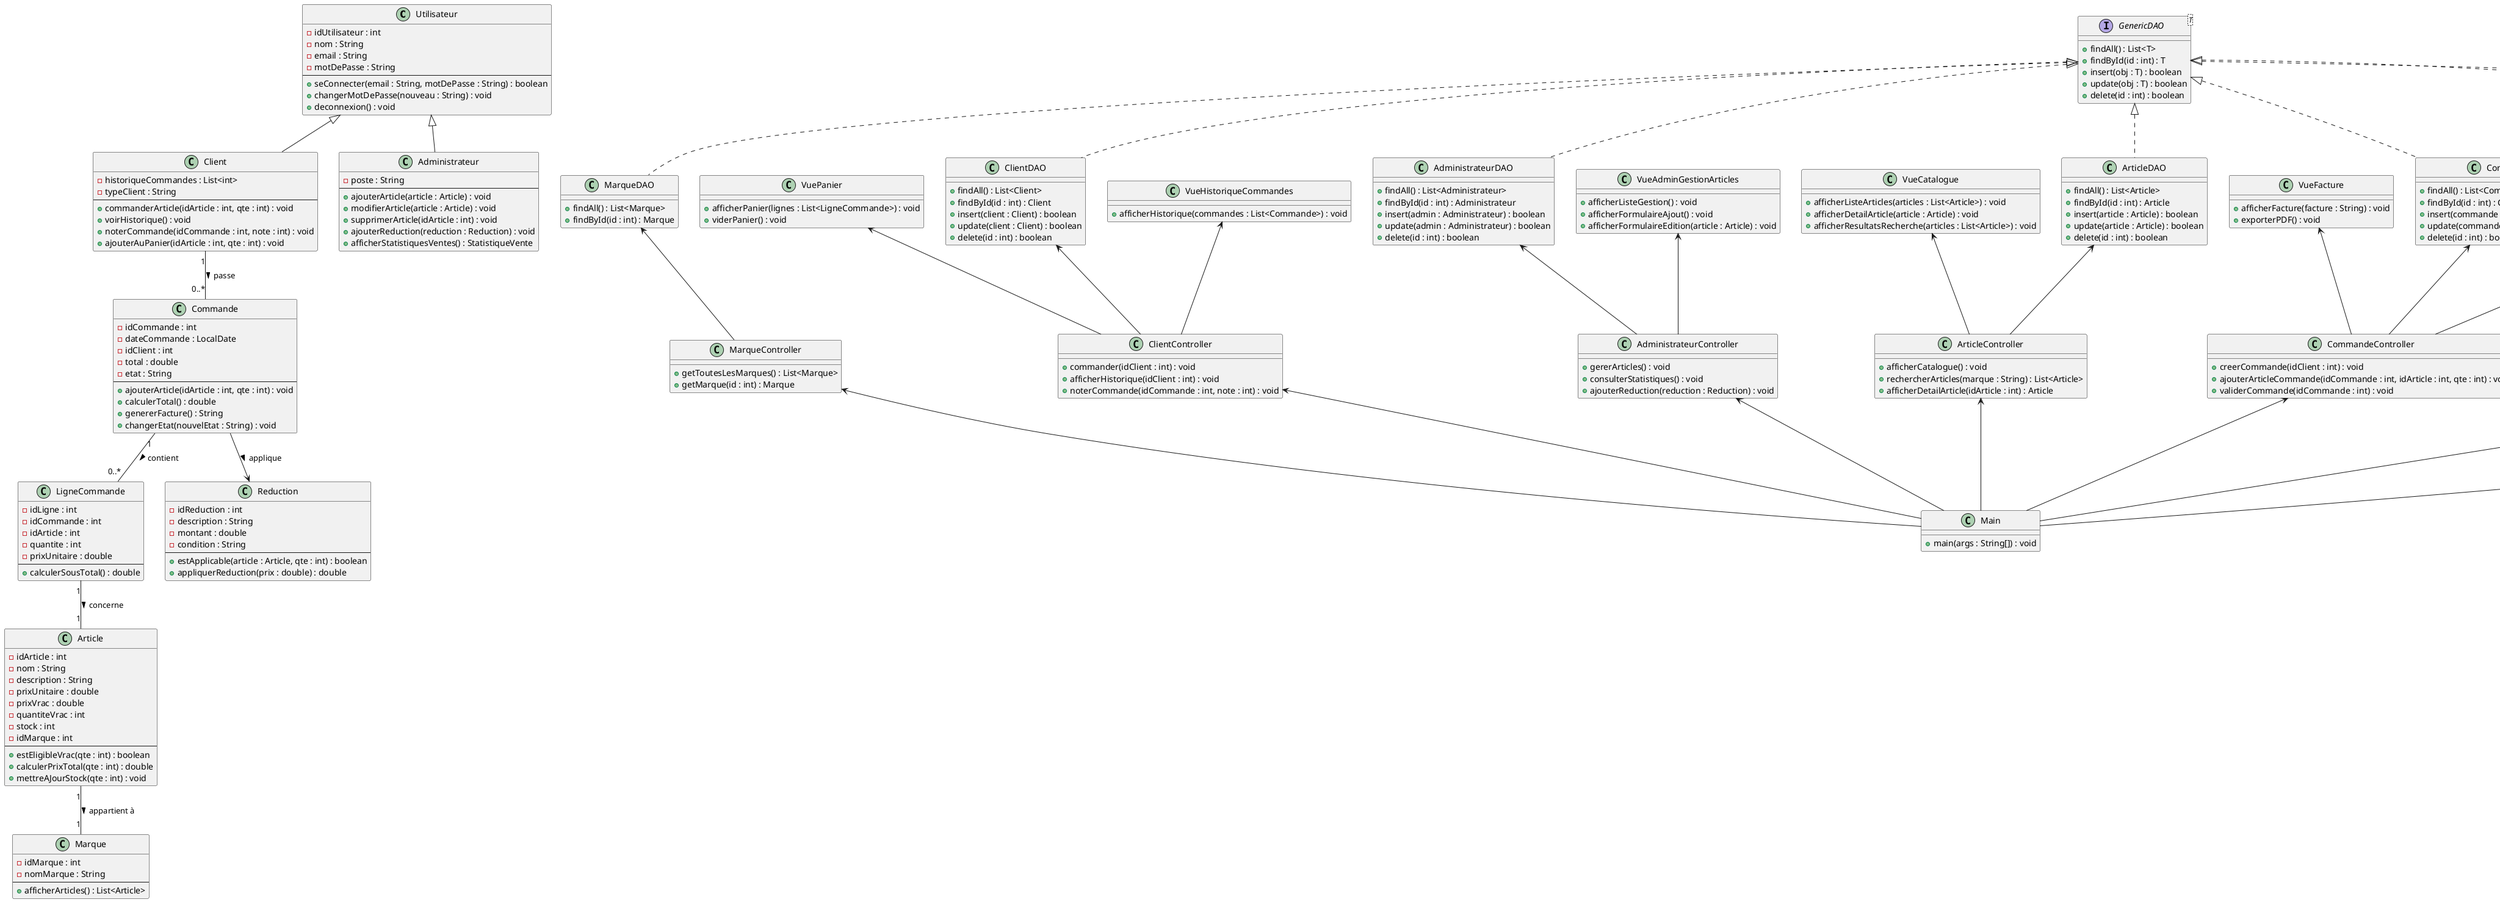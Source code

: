 @startuml

' ======================= CLASSES METIER =======================
class Utilisateur {
  - idUtilisateur : int
  - nom : String
  - email : String
  - motDePasse : String
  --
  + seConnecter(email : String, motDePasse : String) : boolean
  + changerMotDePasse(nouveau : String) : void
  + deconnexion() : void
}

class Client {
  - historiqueCommandes : List<int>
  - typeClient : String
  --
  + commanderArticle(idArticle : int, qte : int) : void
  + voirHistorique() : void
  + noterCommande(idCommande : int, note : int) : void
  + ajouterAuPanier(idArticle : int, qte : int) : void
}

class Administrateur {
  - poste : String
  --
  + ajouterArticle(article : Article) : void
  + modifierArticle(article : Article) : void
  + supprimerArticle(idArticle : int) : void
  + ajouterReduction(reduction : Reduction) : void
  + afficherStatistiquesVentes() : StatistiqueVente
}

class Article {
  - idArticle : int
  - nom : String
  - description : String
  - prixUnitaire : double
  - prixVrac : double
  - quantiteVrac : int
  - stock : int
  - idMarque : int
  --
  + estEligibleVrac(qte : int) : boolean
  + calculerPrixTotal(qte : int) : double
  + mettreAJourStock(qte : int) : void
}

class Marque {
  - idMarque : int
  - nomMarque : String
  --
  + afficherArticles() : List<Article>
}

class Commande {
  - idCommande : int
  - dateCommande : LocalDate
  - idClient : int
  - total : double
  - etat : String
  --
  + ajouterArticle(idArticle : int, qte : int) : void
  + calculerTotal() : double
  + genererFacture() : String
  + changerEtat(nouvelEtat : String) : void
}

class LigneCommande {
  - idLigne : int
  - idCommande : int
  - idArticle : int
  - quantite : int
  - prixUnitaire : double
  --
  + calculerSousTotal() : double
}

class Reduction {
  - idReduction : int
  - description : String
  - montant : double
  - condition : String
  --
  + estApplicable(article : Article, qte : int) : boolean
  + appliquerReduction(prix : double) : double
}


' ======================= DAO =======================
interface GenericDAO<T> {
  + findAll() : List<T>
  + findById(id : int) : T
  + insert(obj : T) : boolean
  + update(obj : T) : boolean
  + delete(id : int) : boolean
}

class UtilisateurDAO {
  + findByEmail(email : String) : Utilisateur
  + verifierConnexion(email : String, mdp : String) : boolean
}

class ClientDAO {
  + findAll() : List<Client>
  + findById(id : int) : Client
  + insert(client : Client) : boolean
  + update(client : Client) : boolean
  + delete(id : int) : boolean
}

class AdministrateurDAO {
  + findAll() : List<Administrateur>
  + findById(id : int) : Administrateur
  + insert(admin : Administrateur) : boolean
  + update(admin : Administrateur) : boolean
  + delete(id : int) : boolean
}

class ArticleDAO {
  + findAll() : List<Article>
  + findById(id : int) : Article
  + insert(article : Article) : boolean
  + update(article : Article) : boolean
  + delete(id : int) : boolean
}

class MarqueDAO {
  + findAll() : List<Marque>
  + findById(id : int) : Marque
}

class CommandeDAO {
  + findAll() : List<Commande>
  + findById(id : int) : Commande
  + insert(commande : Commande) : boolean
  + update(commande : Commande) : boolean
  + delete(id : int) : boolean
}

class StatistiqueVenteDAO {
  + getStatsParPeriode(periode : String) : StatistiqueVente
}


' ======================= CONTROLLERS =======================
class UtilisateurController {
  + connexion(email : String, motDePasse : String) : boolean
  + inscription(nom : String, email : String, mdp : String) : boolean
}

class ClientController {
  + commander(idClient : int) : void
  + afficherHistorique(idClient : int) : void
  + noterCommande(idCommande : int, note : int) : void
}

class AdministrateurController {
  + gererArticles() : void
  + consulterStatistiques() : void
  + ajouterReduction(reduction : Reduction) : void
}

class ArticleController {
  + afficherCatalogue() : void
  + rechercherArticles(marque : String) : List<Article>
  + afficherDetailArticle(idArticle : int) : Article
}

class CommandeController {
  + creerCommande(idClient : int) : void
  + ajouterArticleCommande(idCommande : int, idArticle : int, qte : int) : void
  + validerCommande(idCommande : int) : void
}

class StatistiquesController {
  + genererStatistiques() : void
  + afficherHistogramme() : void
}
class MarqueController {
  + getToutesLesMarques() : List<Marque>
  + getMarque(id : int) : Marque
}


' ======================= VUES =======================
class VueConnexion {
  + afficherFormulaireConnexion() : void
  + recupererIdentifiants() : String[]
  + afficherMessageErreur(msg : String) : void
}

class VueInscription {
  + afficherFormulaireInscription() : void
  + recupererInformations() : String[]
  + afficherConfirmation() : void
}

class VueCatalogue {
  + afficherListeArticles(articles : List<Article>) : void
  + afficherDetailArticle(article : Article) : void
  + afficherResultatsRecherche(articles : List<Article>) : void
}

class VueCommande {
  + afficherCommande(commandes : List<Commande>) : void
  + afficherFacture(facture : String) : void
}

class VueHistoriqueCommandes {
  + afficherHistorique(commandes : List<Commande>) : void
}

class VuePanier {
  + afficherPanier(lignes : List<LigneCommande>) : void
  + viderPanier() : void
}

class VueFacture {
  + afficherFacture(facture : String) : void
  + exporterPDF() : void
}

class VueAdminGestionArticles {
  + afficherListeGestion() : void
  + afficherFormulaireAjout() : void
  + afficherFormulaireEdition(article : Article) : void
}

class VueAdminStatsVentes {
  + afficherGraphiques() : void
  + afficherTableauStats(stats : StatistiqueVente) : void
}


' ======================= MAIN =======================
class Main {
  + main(args : String[]) : void
}

' ======================= RELATIONS =======================
Utilisateur <|-- Client
Utilisateur <|-- Administrateur

Client "1" -- "0..*" Commande : passe >
Commande "1" -- "0..*" LigneCommande : contient >
LigneCommande "1" -- "1" Article : concerne >
Article "1" -- "1" Marque : appartient à >
Commande --> Reduction : applique >

UtilisateurDAO <-- UtilisateurController
ClientDAO <-- ClientController
AdministrateurDAO <-- AdministrateurController
ArticleDAO <-- ArticleController
CommandeDAO <-- CommandeController
StatistiqueVenteDAO <-- StatistiquesController
MarqueDAO <-- MarqueController

VueConnexion <-- UtilisateurController
VueInscription <-- UtilisateurController
VueCatalogue <-- ArticleController
VueCommande <-- CommandeController
VueHistoriqueCommandes <-- ClientController
VuePanier <-- ClientController
VueFacture <-- CommandeController
VueAdminGestionArticles <-- AdministrateurController
VueAdminStatsVentes <-- StatistiquesController


UtilisateurController <-- Main
ClientController <-- Main
AdministrateurController <-- Main
ArticleController <-- Main
CommandeController <-- Main
StatistiquesController <-- Main
MarqueController <-- Main

GenericDAO  <|.. UtilisateurDAO
GenericDAO  <|.. ClientDAO
GenericDAO  <|.. AdministrateurDAO
GenericDAO  <|.. ArticleDAO
GenericDAO  <|.. CommandeDAO
GenericDAO  <|.. StatistiqueVenteDAO
GenericDAO <|.. MarqueDAO
@enduml
